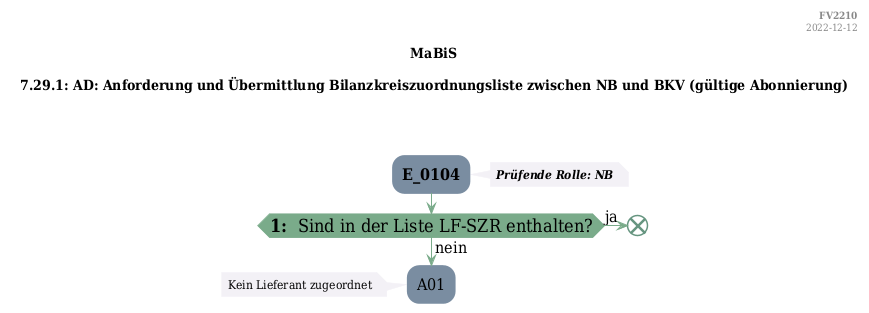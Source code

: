 @startuml
skinparam Shadowing false
skinparam NoteBorderColor #f3f1f6
skinparam NoteBackgroundColor #f3f1f6
skinparam NoteFontSize 12
skinparam ActivityBorderColor none
skinparam ActivityBackgroundColor #7a8da1
skinparam ActivityFontSize 16
skinparam ArrowColor #7aab8a
skinparam ArrowFontSize 16
skinparam ActivityDiamondBackgroundColor #7aab8a
skinparam ActivityDiamondBorderColor #7aab8a
skinparam ActivityDiamondFontSize 18
skinparam defaultFontName DejaVu Serif Condensed
skinparam ActivityEndColor #669580

header
<b>FV2210
2022-12-12
endheader

title
MaBiS

7.29.1: AD: Anforderung und Übermittlung Bilanzkreiszuordnungsliste zwischen NB und BKV (gültige Abonnierung)



end title
:<b>E_0104</b>;
note right
<b><i>Prüfende Rolle: NB
end note

if (<b>1: </b> Sind in der Liste LF-SZR enthalten?) then (ja)
    end
else (nein)
    :A01;
    note left
        Kein Lieferant zugeordnet
    endnote
    kill;
endif

@enduml
